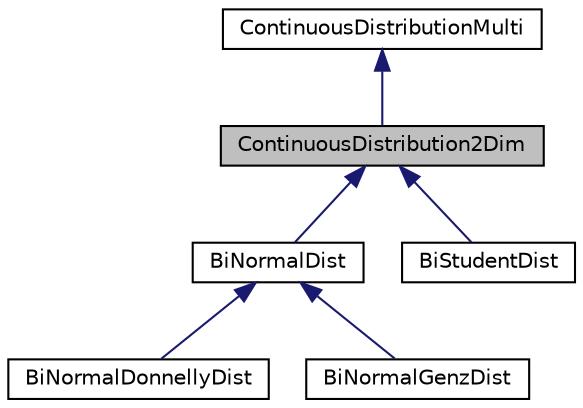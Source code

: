 digraph "ContinuousDistribution2Dim"
{
 // INTERACTIVE_SVG=YES
  bgcolor="transparent";
  edge [fontname="Helvetica",fontsize="10",labelfontname="Helvetica",labelfontsize="10"];
  node [fontname="Helvetica",fontsize="10",shape=record];
  Node0 [label="ContinuousDistribution2Dim",height=0.2,width=0.4,color="black", fillcolor="grey75", style="filled", fontcolor="black"];
  Node1 -> Node0 [dir="back",color="midnightblue",fontsize="10",style="solid",fontname="Helvetica"];
  Node1 [label="ContinuousDistributionMulti",height=0.2,width=0.4,color="black",URL="$d6/d06/classumontreal_1_1ssj_1_1probdistmulti_1_1ContinuousDistributionMulti.html",tooltip="Classes implementing continuous multi-dimensional distributions should inherit from this class..."];
  Node0 -> Node2 [dir="back",color="midnightblue",fontsize="10",style="solid",fontname="Helvetica"];
  Node2 [label="BiNormalDist",height=0.2,width=0.4,color="black",URL="$db/d2b/classumontreal_1_1ssj_1_1probdistmulti_1_1BiNormalDist.html",tooltip="Extends the class ContinuousDistribution2Dim for the bivariate normal distribution   (page 84)..."];
  Node2 -> Node3 [dir="back",color="midnightblue",fontsize="10",style="solid",fontname="Helvetica"];
  Node3 [label="BiNormalDonnellyDist",height=0.2,width=0.4,color="black",URL="$d7/d2c/classumontreal_1_1ssj_1_1probdistmulti_1_1BiNormalDonnellyDist.html",tooltip="Extends the class BiNormalDist for the bivariate normal distribution   (page 84) using a translation..."];
  Node2 -> Node4 [dir="back",color="midnightblue",fontsize="10",style="solid",fontname="Helvetica"];
  Node4 [label="BiNormalGenzDist",height=0.2,width=0.4,color="black",URL="$de/dd6/classumontreal_1_1ssj_1_1probdistmulti_1_1BiNormalGenzDist.html",tooltip="Extends the class BiNormalDist for the bivariate normal distribution   (page 84) using Genz’s algor..."];
  Node0 -> Node5 [dir="back",color="midnightblue",fontsize="10",style="solid",fontname="Helvetica"];
  Node5 [label="BiStudentDist",height=0.2,width=0.4,color="black",URL="$d4/d1c/classumontreal_1_1ssj_1_1probdistmulti_1_1BiStudentDist.html",tooltip="Extends the class ContinuousDistribution2Dim for the standard bivariate Student’s  distribution   (..."];
}
